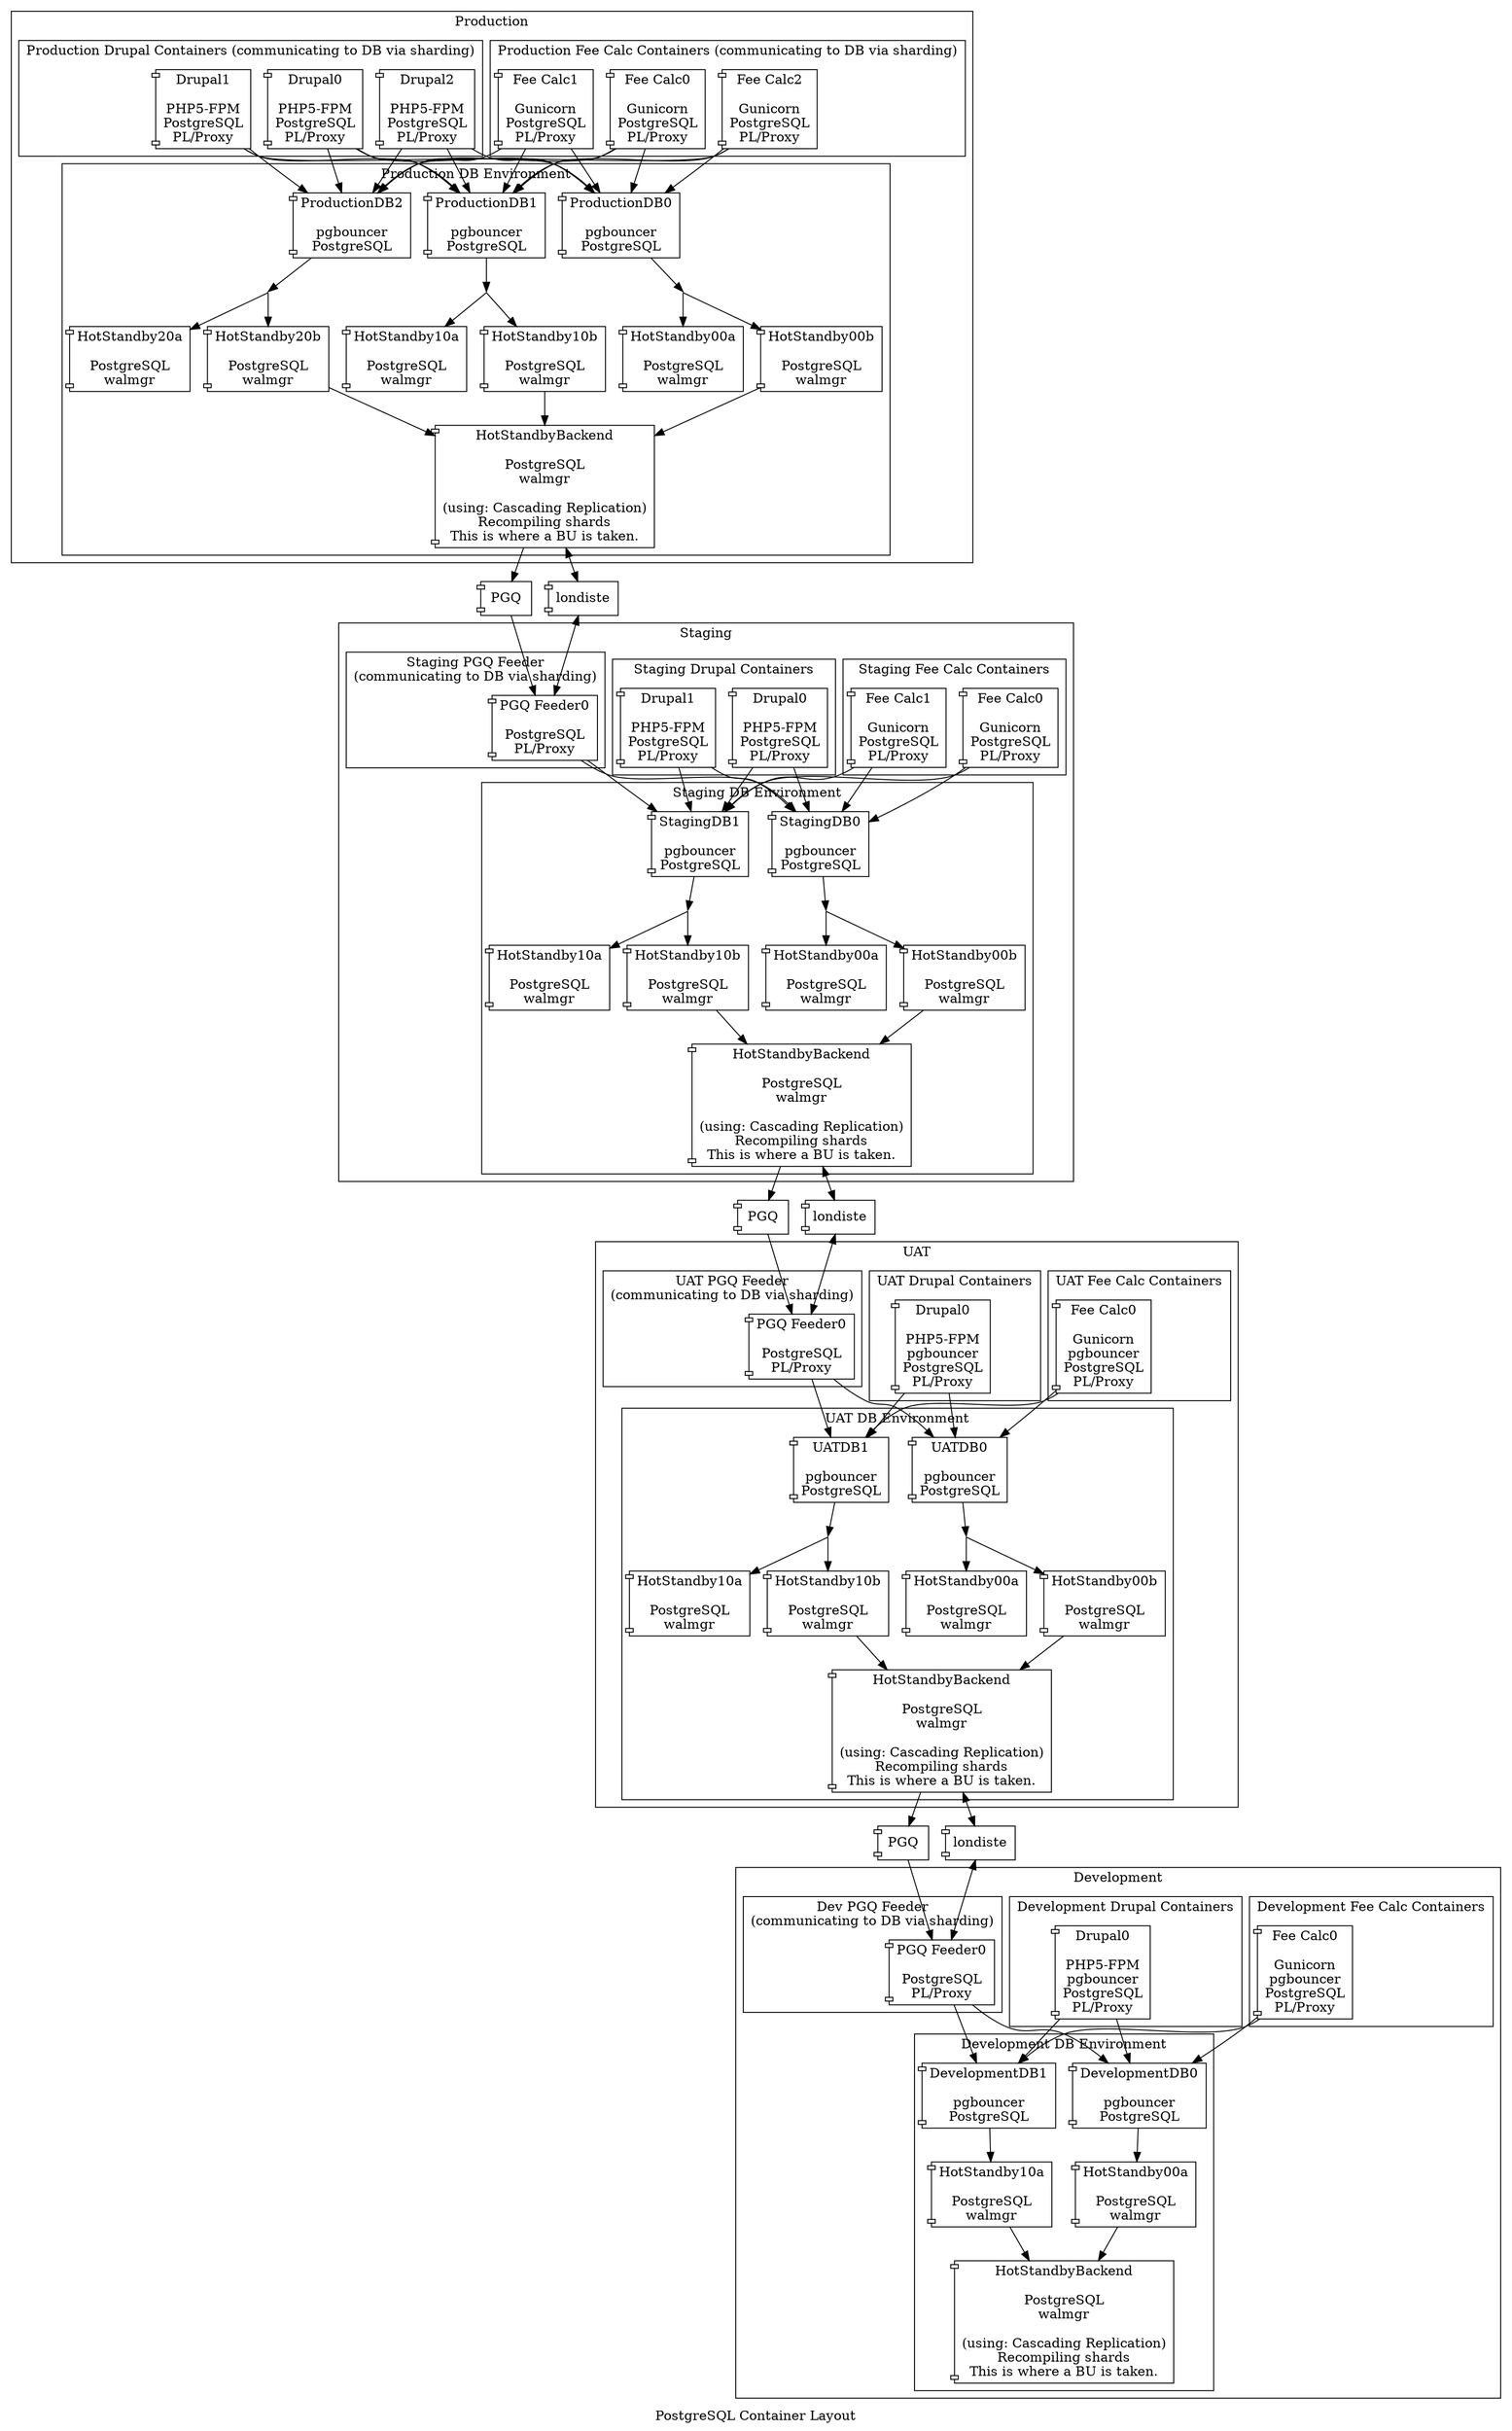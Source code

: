 digraph d {
    // Sell as stay latest stay greatest (supported on LB infrastructure), not supported and you
    // will be put on a single outdated DB, no patching and be .... in the ....;
    // And if you hold records, the blame is on you if they are lost. (No backups!!!)
    label="PostgreSQL Container Layout";

    prodstagpgq [shape=component, label="PGQ"];
    staguatpgq [shape=component, label="PGQ"];
    uatdevpgq [shape=component, label="PGQ"];
    prodstaglondiste [shape=component, label="londiste"];
    staguatlondiste [shape=component, label="londiste"];
    uatdevlondiste [shape=component, label="londiste"];

    subgraph cluster_prod {
        label="Production";
        subgraph cluster_prodappcluster0 {
            label="Production Fee Calc Containers (communicating to DB via sharding)";
            node [shape=component];
            prodappserver00 [label="Fee Calc0\n\nGunicorn\nPostgreSQL\nPL/Proxy"];
            prodappserver01 [label="Fee Calc1\n\nGunicorn\nPostgreSQL\nPL/Proxy"];
            prodappserver02 [label="Fee Calc2\n\nGunicorn\nPostgreSQL\nPL/Proxy"];
        }
        subgraph cluster_prodappcluster1 {
            label="Production Drupal Containers (communicating to DB via sharding)";
            node [shape=component];
            prodappserver10 [label="Drupal0\n\nPHP5-FPM\nPostgreSQL\nPL/Proxy"];
            prodappserver11 [label="Drupal1\n\nPHP5-FPM\nPostgreSQL\nPL/Proxy"];
            prodappserver12 [label="Drupal2\n\nPHP5-FPM\nPostgreSQL\nPL/Proxy"];
        }
        subgraph cluster_prodpgcluster0 {
            label="Production DB Environment";
            node [shape=component];
            prodmaster0 [label="ProductionDB0\n\npgbouncer\nPostgreSQL"];
            prodmaster1 [label="ProductionDB1\n\npgbouncer\nPostgreSQL"];
            prodmaster2 [label="ProductionDB2\n\npgbouncer\nPostgreSQL"];
            prodrepstreaming00 [style="invisible",width=0,height=0,fixedsize=true];
            prodrepstreaming10 [style="invisible",width=0,height=0,fixedsize=true];
            prodrepstreaming20 [style="invisible",width=0,height=0,fixedsize=true];
            prodhot00a [label="HotStandby00a\n\nPostgreSQL\nwalmgr"];
            prodhot10a [label="HotStandby10a\n\nPostgreSQL\nwalmgr"];
            prodhot20a [label="HotStandby20a\n\nPostgreSQL\nwalmgr"];
            prodhot00b [label="HotStandby00b\n\nPostgreSQL\nwalmgr"];
            prodhot10b [label="HotStandby10b\n\nPostgreSQL\nwalmgr"];
            prodhot20b [label="HotStandby20b\n\nPostgreSQL\nwalmgr"];
            prodhotbackend [label="HotStandbyBackend\n\nPostgreSQL\nwalmgr\n\n(using: Cascading Replication)\nRecompiling shards\nThis is where a BU is taken."];

            prodmaster0 -> prodrepstreaming00;
            prodmaster1 -> prodrepstreaming10;
            prodmaster2 -> prodrepstreaming20;
            prodrepstreaming00 -> prodhot00a;
            prodrepstreaming10 -> prodhot10a;
            prodrepstreaming20 -> prodhot20a;
            prodrepstreaming00 -> prodhot00b -> prodhotbackend;
            prodrepstreaming10 -> prodhot10b -> prodhotbackend;
            prodrepstreaming20 -> prodhot20b -> prodhotbackend;

        }

        prodappserver00 -> prodmaster0;
        prodappserver00 -> prodmaster1;
        prodappserver00 -> prodmaster2;
        prodappserver01 -> prodmaster0;
        prodappserver01 -> prodmaster1;
        prodappserver01 -> prodmaster2;
        prodappserver02 -> prodmaster0;
        prodappserver02 -> prodmaster1;
        prodappserver02 -> prodmaster2;

        prodappserver10 -> prodmaster0;
        prodappserver10 -> prodmaster1;
        prodappserver10 -> prodmaster2;
        prodappserver11 -> prodmaster0;
        prodappserver11 -> prodmaster1;
        prodappserver11 -> prodmaster2;
        prodappserver12 -> prodmaster0;
        prodappserver12 -> prodmaster1;
        prodappserver12 -> prodmaster2;

    }

    subgraph cluster_staging {
        label="Staging";
        subgraph cluster_stagappcluster0 {
            label="Staging Fee Calc Containers";
            node [shape=component];
            stagappserver00 [label="Fee Calc0\n\nGunicorn\nPostgreSQL\nPL/Proxy"];
            stagappserver01 [label="Fee Calc1\n\nGunicorn\nPostgreSQL\nPL/Proxy"];
        }
        subgraph cluster_stagappcluster1 {
            label="Staging Drupal Containers";
            node [shape=component];
            stagappserver10 [label="Drupal0\n\nPHP5-FPM\nPostgreSQL\nPL/Proxy"];
            stagappserver11 [label="Drupal1\n\nPHP5-FPM\nPostgreSQL\nPL/Proxy"];
        }
        subgraph cluster_stagfeeder0 {
            label="Staging PGQ Feeder\n(communicating to DB via sharding)";
            node [shape=component];
            stagfeeder00 [label="PGQ Feeder0\n\nPostgreSQL\nPL/Proxy"];
        }
        subgraph cluster_stagpgcluster0 {
            label="Staging DB Environment";
            node [shape=component];
            stagmaster0 [label="StagingDB0\n\npgbouncer\nPostgreSQL"];
            stagmaster1 [label="StagingDB1\n\npgbouncer\nPostgreSQL"];
            stagrepstreaming00 [style="invisible",width=0,height=0,fixedsize=true];
            stagrepstreaming10 [style="invisible",width=0,height=0,fixedsize=true];
            staghot00a [label="HotStandby00a\n\nPostgreSQL\nwalmgr"];
            staghot10a [label="HotStandby10a\n\nPostgreSQL\nwalmgr"];
            staghot00b [label="HotStandby00b\n\nPostgreSQL\nwalmgr"];
            staghot10b [label="HotStandby10b\n\nPostgreSQL\nwalmgr"];
            staghotbackend [label="HotStandbyBackend\n\nPostgreSQL\nwalmgr\n\n(using: Cascading Replication)\nRecompiling shards\nThis is where a BU is taken."];

            stagmaster0 -> stagrepstreaming00;
            stagmaster1 -> stagrepstreaming10;
            stagrepstreaming00 -> staghot00a;
            stagrepstreaming10 -> staghot10a;
            stagrepstreaming00 -> staghot00b -> staghotbackend;
            stagrepstreaming10 -> staghot10b -> staghotbackend;

        }

        stagfeeder00 -> stagmaster0;
        stagfeeder00 -> stagmaster1;

        stagappserver00 -> stagmaster0;
        stagappserver00 -> stagmaster1;
        stagappserver01 -> stagmaster0;
        stagappserver01 -> stagmaster1;

        stagappserver10 -> stagmaster0;
        stagappserver10 -> stagmaster1;
        stagappserver11 -> stagmaster0;
        stagappserver11 -> stagmaster1;

    }

    subgraph cluster_uat {
        label="UAT";
        subgraph cluster_uatappcluster0 {
            label="UAT Fee Calc Containers";
            node [shape=component];
            uatappserver00 [label="Fee Calc0\n\nGunicorn\npgbouncer\nPostgreSQL\nPL/Proxy"];
        }
        subgraph cluster_uatappcluster1 {
            label="UAT Drupal Containers";
            node [shape=component];
            uatappserver10 [label="Drupal0\n\nPHP5-FPM\npgbouncer\nPostgreSQL\nPL/Proxy"];
        }
        subgraph cluster_uatfeeder0 {
            label="UAT PGQ Feeder\n(communicating to DB via sharding)";
            node [shape=component];
            uatfeeder00 [label="PGQ Feeder0\n\nPostgreSQL\nPL/Proxy"];
        }
        subgraph cluster_uatpgcluster0 {
            label="UAT DB Environment";
            node [shape=component];
            uatmaster0 [label="UATDB0\n\npgbouncer\nPostgreSQL"];
            uatmaster1 [label="UATDB1\n\npgbouncer\nPostgreSQL"];
            uatrepstreaming00 [style="invisible",width=0,height=0,fixedsize=true];
            uatrepstreaming10 [style="invisible",width=0,height=0,fixedsize=true];
            uathot00a [label="HotStandby00a\n\nPostgreSQL\nwalmgr"];
            uathot10a [label="HotStandby10a\n\nPostgreSQL\nwalmgr"];
            uathot00b [label="HotStandby00b\n\nPostgreSQL\nwalmgr"];
            uathot10b [label="HotStandby10b\n\nPostgreSQL\nwalmgr"];
            uathotbackend [label="HotStandbyBackend\n\nPostgreSQL\nwalmgr\n\n(using: Cascading Replication)\nRecompiling shards\nThis is where a BU is taken."];

            uatmaster0 -> uatrepstreaming00;
            uatmaster1 -> uatrepstreaming10;
            uatrepstreaming00 -> uathot00a;
            uatrepstreaming10 -> uathot10a;
            uatrepstreaming00 -> uathot00b -> uathotbackend;
            uatrepstreaming10 -> uathot10b -> uathotbackend;

        }

        uatfeeder00 -> uatmaster0;
        uatfeeder00 -> uatmaster1;

        uatappserver00 -> uatmaster0;
        uatappserver00 -> uatmaster1;

        uatappserver10 -> uatmaster0;
        uatappserver10 -> uatmaster1;

    }

    subgraph cluster_dev {
        label="Development";
        subgraph cluster_devappcluster0 {
            label="Development Fee Calc Containers";
            node [shape=component];
            devappserver00 [label="Fee Calc0\n\nGunicorn\npgbouncer\nPostgreSQL\nPL/Proxy"];
        }
        subgraph cluster_devappcluster1 {
            label="Development Drupal Containers";
            node [shape=component];
            devappserver10 [label="Drupal0\n\nPHP5-FPM\npgbouncer\nPostgreSQL\nPL/Proxy"];
        }
        subgraph cluster_devfeeder0 {
            label="Dev PGQ Feeder\n(communicating to DB via sharding)";
            node [shape=component];
            devfeeder00 [label="PGQ Feeder0\n\nPostgreSQL\nPL/Proxy"];
        }
        subgraph cluster_devpgcluster0 {
            label="Development DB Environment";
            node [shape=component];
            devmaster0 [label="DevelopmentDB0\n\npgbouncer\nPostgreSQL"];
            devmaster1 [label="DevelopmentDB1\n\npgbouncer\nPostgreSQL"];
            devhot00a [label="HotStandby00a\n\nPostgreSQL\nwalmgr"];
            devhot10a [label="HotStandby10a\n\nPostgreSQL\nwalmgr"];
            devhotbackend [label="HotStandbyBackend\n\nPostgreSQL\nwalmgr\n\n(using: Cascading Replication)\nRecompiling shards\nThis is where a BU is taken."];

            devmaster0 -> devhot00a -> devhotbackend;
            devmaster1 -> devhot10a -> devhotbackend;

        }

        devfeeder00 -> devmaster0;
        devfeeder00 -> devmaster1;

        devappserver00 -> devmaster0;
        devappserver00 -> devmaster1;

        devappserver10 -> devmaster0;
        devappserver10 -> devmaster1;

    }

    prodhotbackend -> prodstagpgq -> stagfeeder00;
    staghotbackend -> staguatpgq -> uatfeeder00;
    uathotbackend -> uatdevpgq -> devfeeder00;

    prodhotbackend -> prodstaglondiste -> stagfeeder00 [dir="both"];
    staghotbackend -> staguatlondiste -> uatfeeder00 [dir="both"];
    uathotbackend -> uatdevlondiste -> devfeeder00 [dir="both"];

}
